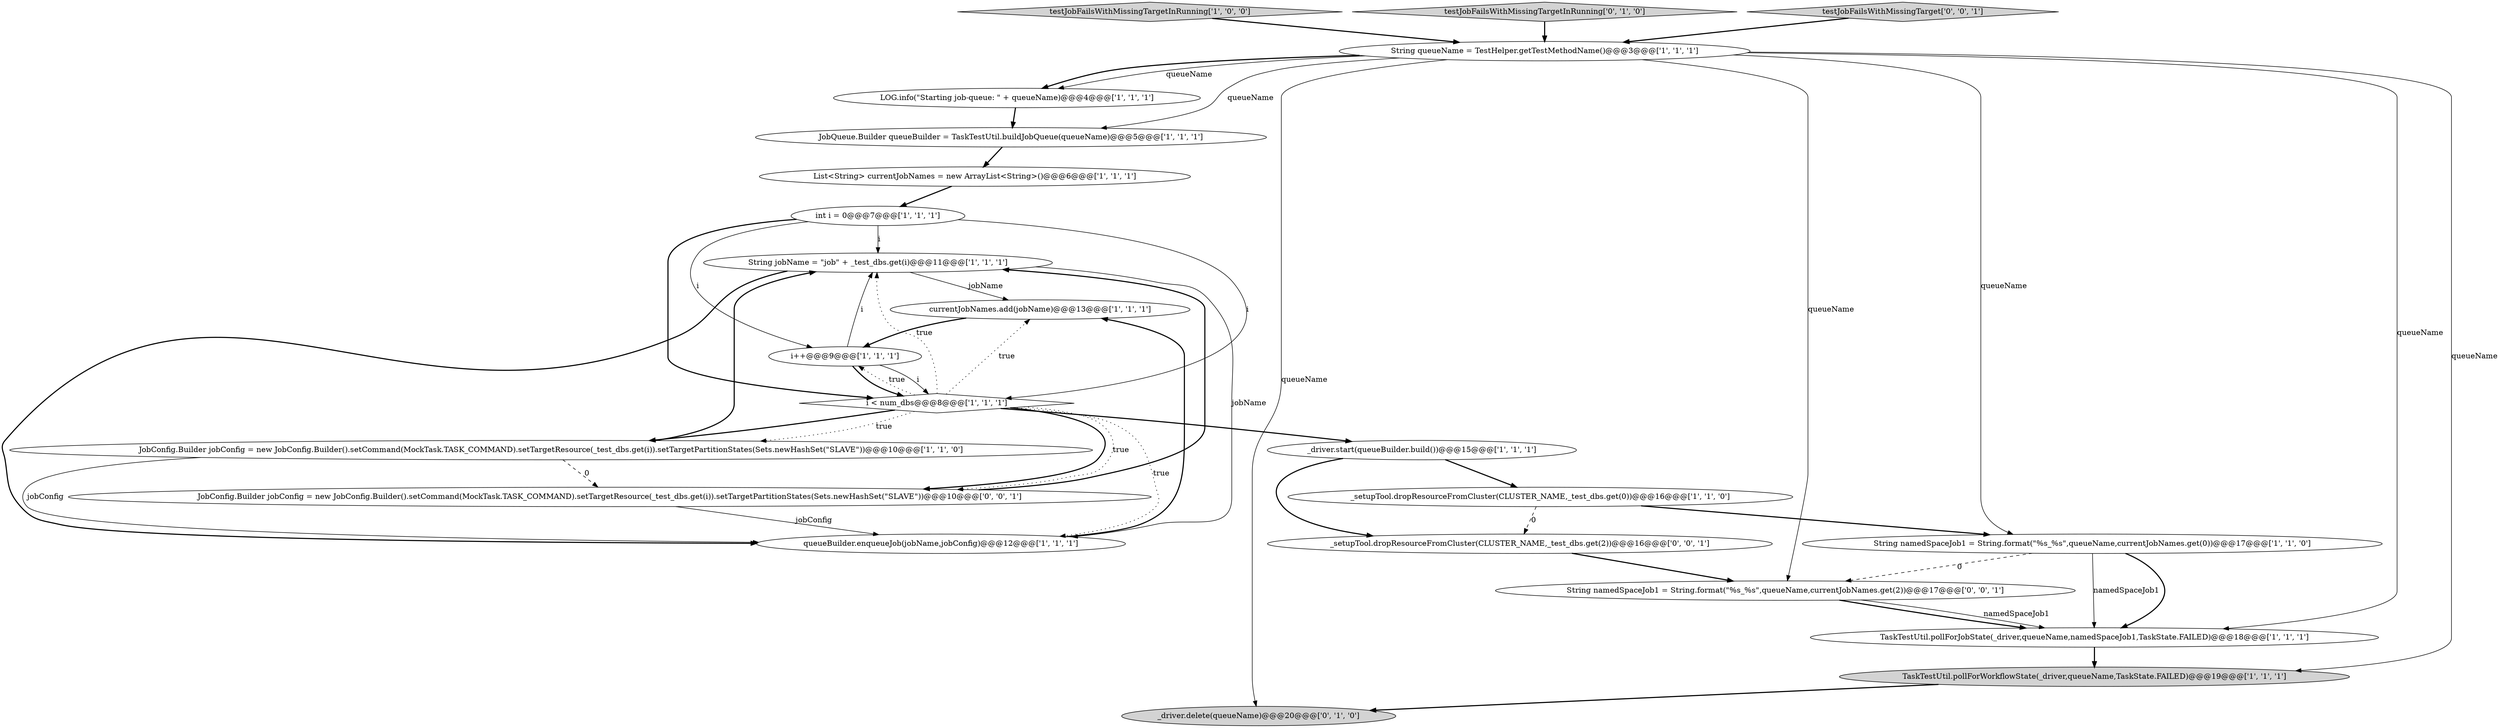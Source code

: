 digraph {
15 [style = filled, label = "int i = 0@@@7@@@['1', '1', '1']", fillcolor = white, shape = ellipse image = "AAA0AAABBB1BBB"];
7 [style = filled, label = "JobQueue.Builder queueBuilder = TaskTestUtil.buildJobQueue(queueName)@@@5@@@['1', '1', '1']", fillcolor = white, shape = ellipse image = "AAA0AAABBB1BBB"];
10 [style = filled, label = "currentJobNames.add(jobName)@@@13@@@['1', '1', '1']", fillcolor = white, shape = ellipse image = "AAA0AAABBB1BBB"];
19 [style = filled, label = "JobConfig.Builder jobConfig = new JobConfig.Builder().setCommand(MockTask.TASK_COMMAND).setTargetResource(_test_dbs.get(i)).setTargetPartitionStates(Sets.newHashSet(\"SLAVE\"))@@@10@@@['0', '0', '1']", fillcolor = white, shape = ellipse image = "AAA0AAABBB3BBB"];
9 [style = filled, label = "String jobName = \"job\" + _test_dbs.get(i)@@@11@@@['1', '1', '1']", fillcolor = white, shape = ellipse image = "AAA0AAABBB1BBB"];
11 [style = filled, label = "testJobFailsWithMissingTargetInRunning['1', '0', '0']", fillcolor = lightgray, shape = diamond image = "AAA0AAABBB1BBB"];
13 [style = filled, label = "String queueName = TestHelper.getTestMethodName()@@@3@@@['1', '1', '1']", fillcolor = white, shape = ellipse image = "AAA0AAABBB1BBB"];
20 [style = filled, label = "String namedSpaceJob1 = String.format(\"%s_%s\",queueName,currentJobNames.get(2))@@@17@@@['0', '0', '1']", fillcolor = white, shape = ellipse image = "AAA0AAABBB3BBB"];
16 [style = filled, label = "_driver.start(queueBuilder.build())@@@15@@@['1', '1', '1']", fillcolor = white, shape = ellipse image = "AAA0AAABBB1BBB"];
4 [style = filled, label = "_setupTool.dropResourceFromCluster(CLUSTER_NAME,_test_dbs.get(0))@@@16@@@['1', '1', '0']", fillcolor = white, shape = ellipse image = "AAA0AAABBB1BBB"];
6 [style = filled, label = "TaskTestUtil.pollForJobState(_driver,queueName,namedSpaceJob1,TaskState.FAILED)@@@18@@@['1', '1', '1']", fillcolor = white, shape = ellipse image = "AAA0AAABBB1BBB"];
2 [style = filled, label = "String namedSpaceJob1 = String.format(\"%s_%s\",queueName,currentJobNames.get(0))@@@17@@@['1', '1', '0']", fillcolor = white, shape = ellipse image = "AAA0AAABBB1BBB"];
0 [style = filled, label = "queueBuilder.enqueueJob(jobName,jobConfig)@@@12@@@['1', '1', '1']", fillcolor = white, shape = ellipse image = "AAA0AAABBB1BBB"];
17 [style = filled, label = "_driver.delete(queueName)@@@20@@@['0', '1', '0']", fillcolor = lightgray, shape = ellipse image = "AAA1AAABBB2BBB"];
8 [style = filled, label = "JobConfig.Builder jobConfig = new JobConfig.Builder().setCommand(MockTask.TASK_COMMAND).setTargetResource(_test_dbs.get(i)).setTargetPartitionStates(Sets.newHashSet(\"SLAVE\"))@@@10@@@['1', '1', '0']", fillcolor = white, shape = ellipse image = "AAA0AAABBB1BBB"];
18 [style = filled, label = "testJobFailsWithMissingTargetInRunning['0', '1', '0']", fillcolor = lightgray, shape = diamond image = "AAA0AAABBB2BBB"];
14 [style = filled, label = "LOG.info(\"Starting job-queue: \" + queueName)@@@4@@@['1', '1', '1']", fillcolor = white, shape = ellipse image = "AAA0AAABBB1BBB"];
1 [style = filled, label = "TaskTestUtil.pollForWorkflowState(_driver,queueName,TaskState.FAILED)@@@19@@@['1', '1', '1']", fillcolor = lightgray, shape = ellipse image = "AAA0AAABBB1BBB"];
21 [style = filled, label = "_setupTool.dropResourceFromCluster(CLUSTER_NAME,_test_dbs.get(2))@@@16@@@['0', '0', '1']", fillcolor = white, shape = ellipse image = "AAA0AAABBB3BBB"];
22 [style = filled, label = "testJobFailsWithMissingTarget['0', '0', '1']", fillcolor = lightgray, shape = diamond image = "AAA0AAABBB3BBB"];
12 [style = filled, label = "i++@@@9@@@['1', '1', '1']", fillcolor = white, shape = ellipse image = "AAA0AAABBB1BBB"];
3 [style = filled, label = "List<String> currentJobNames = new ArrayList<String>()@@@6@@@['1', '1', '1']", fillcolor = white, shape = ellipse image = "AAA0AAABBB1BBB"];
5 [style = filled, label = "i < num_dbs@@@8@@@['1', '1', '1']", fillcolor = white, shape = diamond image = "AAA0AAABBB1BBB"];
5->8 [style = dotted, label="true"];
5->0 [style = dotted, label="true"];
5->19 [style = bold, label=""];
5->19 [style = dotted, label="true"];
14->7 [style = bold, label=""];
5->10 [style = dotted, label="true"];
5->8 [style = bold, label=""];
8->9 [style = bold, label=""];
9->0 [style = solid, label="jobName"];
19->9 [style = bold, label=""];
16->4 [style = bold, label=""];
20->6 [style = bold, label=""];
4->21 [style = dashed, label="0"];
13->1 [style = solid, label="queueName"];
5->9 [style = dotted, label="true"];
2->6 [style = solid, label="namedSpaceJob1"];
2->20 [style = dashed, label="0"];
15->5 [style = solid, label="i"];
18->13 [style = bold, label=""];
19->0 [style = solid, label="jobConfig"];
13->2 [style = solid, label="queueName"];
13->7 [style = solid, label="queueName"];
13->6 [style = solid, label="queueName"];
15->9 [style = solid, label="i"];
20->6 [style = solid, label="namedSpaceJob1"];
9->0 [style = bold, label=""];
5->12 [style = dotted, label="true"];
4->2 [style = bold, label=""];
12->5 [style = solid, label="i"];
9->10 [style = solid, label="jobName"];
7->3 [style = bold, label=""];
0->10 [style = bold, label=""];
10->12 [style = bold, label=""];
13->14 [style = solid, label="queueName"];
12->5 [style = bold, label=""];
8->19 [style = dashed, label="0"];
16->21 [style = bold, label=""];
21->20 [style = bold, label=""];
13->17 [style = solid, label="queueName"];
15->12 [style = solid, label="i"];
1->17 [style = bold, label=""];
15->5 [style = bold, label=""];
11->13 [style = bold, label=""];
3->15 [style = bold, label=""];
2->6 [style = bold, label=""];
13->20 [style = solid, label="queueName"];
13->14 [style = bold, label=""];
6->1 [style = bold, label=""];
5->16 [style = bold, label=""];
8->0 [style = solid, label="jobConfig"];
22->13 [style = bold, label=""];
12->9 [style = solid, label="i"];
}
